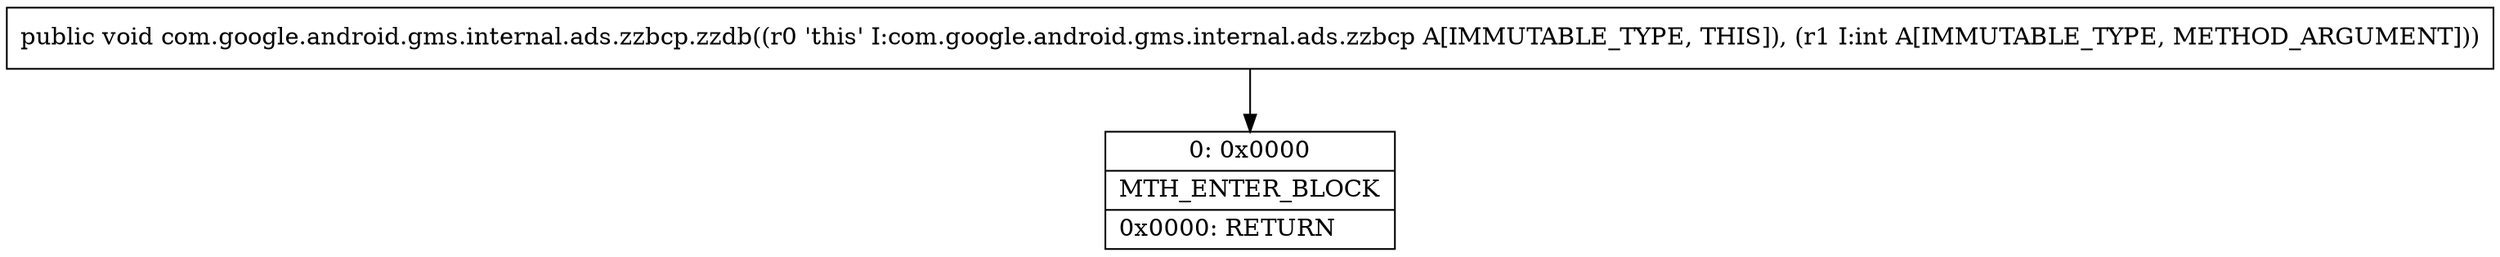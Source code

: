 digraph "CFG forcom.google.android.gms.internal.ads.zzbcp.zzdb(I)V" {
Node_0 [shape=record,label="{0\:\ 0x0000|MTH_ENTER_BLOCK\l|0x0000: RETURN   \l}"];
MethodNode[shape=record,label="{public void com.google.android.gms.internal.ads.zzbcp.zzdb((r0 'this' I:com.google.android.gms.internal.ads.zzbcp A[IMMUTABLE_TYPE, THIS]), (r1 I:int A[IMMUTABLE_TYPE, METHOD_ARGUMENT])) }"];
MethodNode -> Node_0;
}

